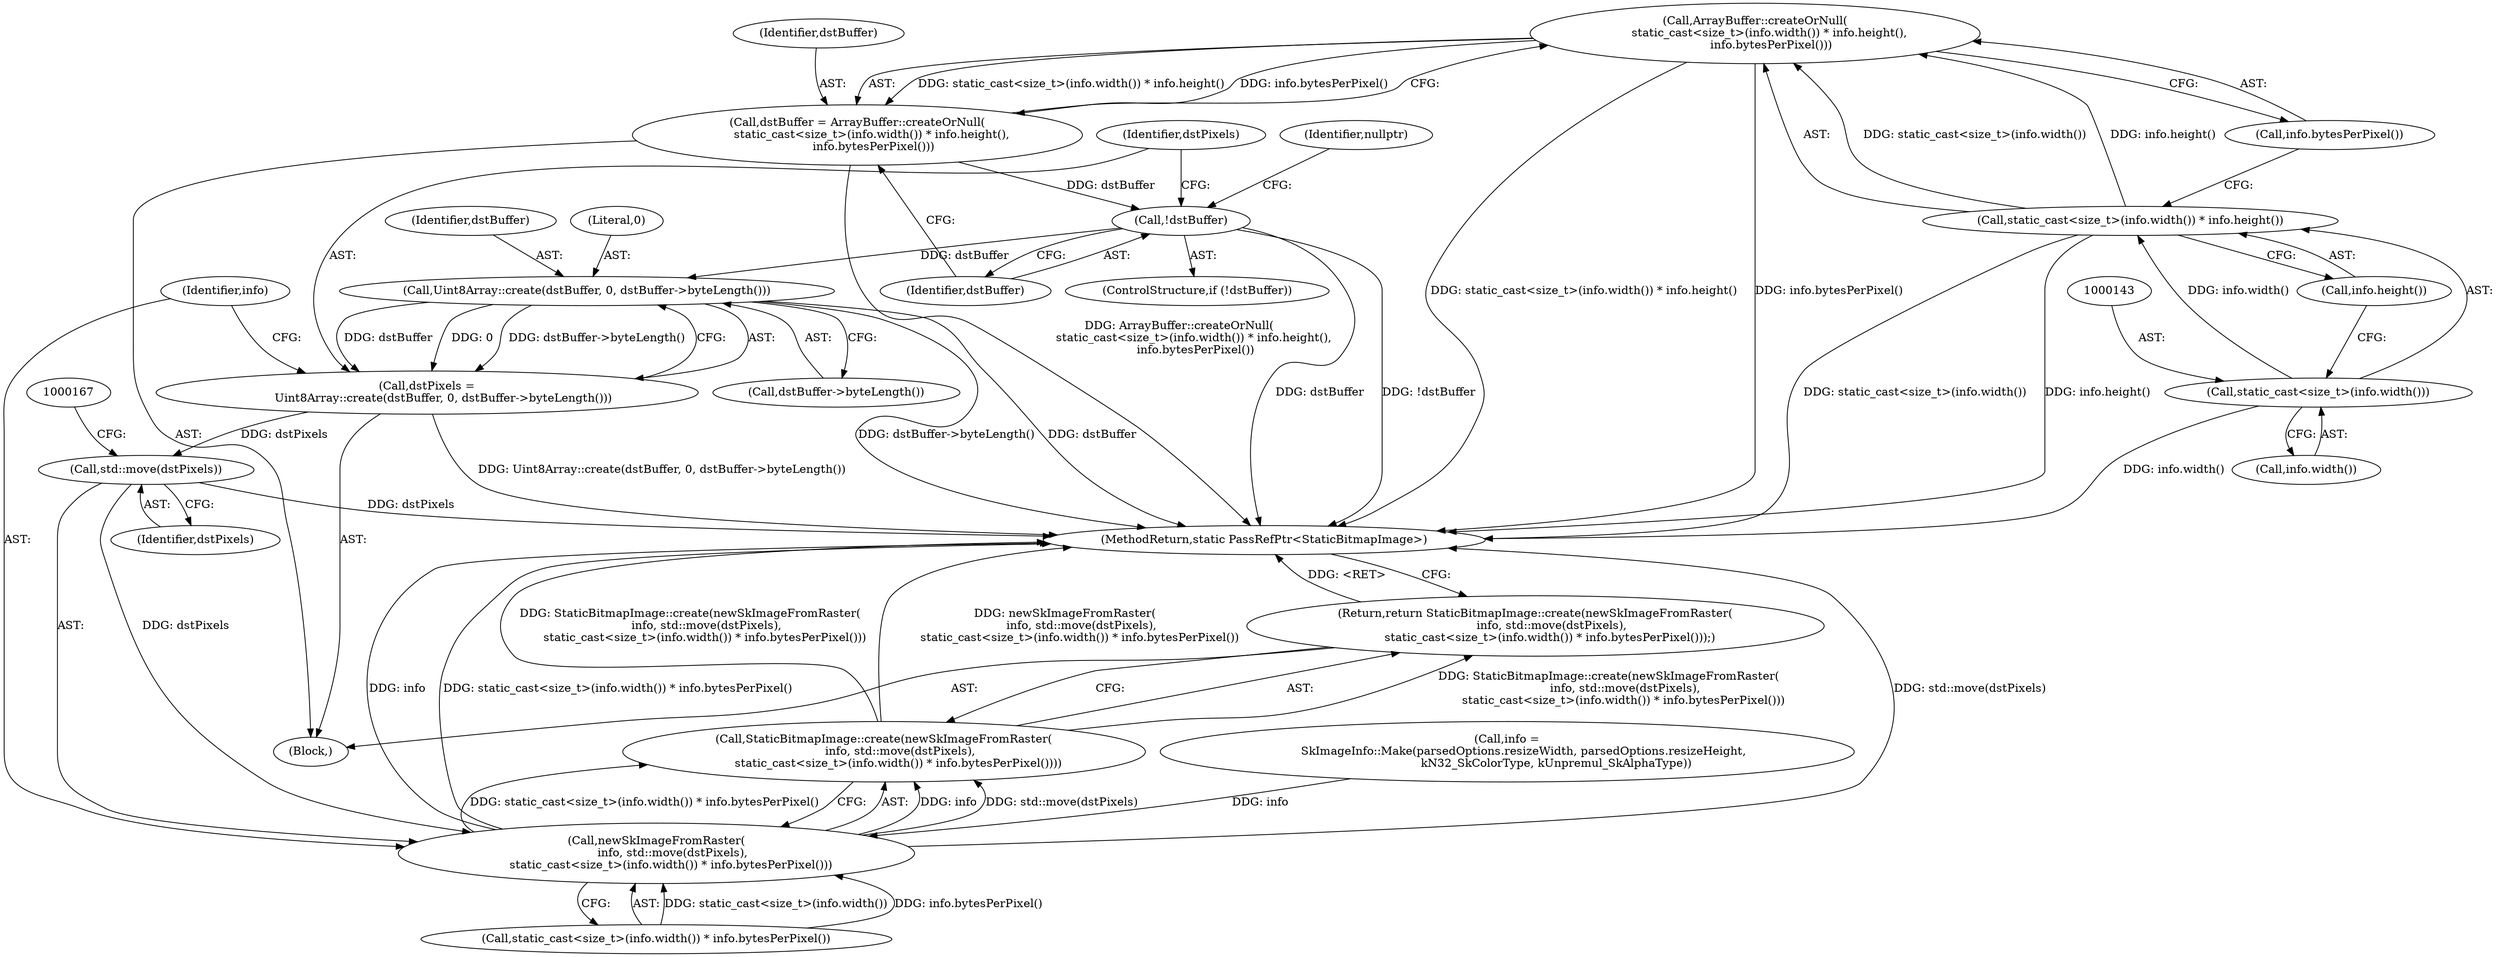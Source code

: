 digraph "0_Chrome_d59a4441697f6253e7dc3f7ae5caad6e5fd2c778_1@API" {
"1000140" [label="(Call,ArrayBuffer::createOrNull(\n        static_cast<size_t>(info.width()) * info.height(),\n         info.bytesPerPixel()))"];
"1000141" [label="(Call,static_cast<size_t>(info.width()) * info.height())"];
"1000142" [label="(Call,static_cast<size_t>(info.width()))"];
"1000138" [label="(Call,dstBuffer = ArrayBuffer::createOrNull(\n        static_cast<size_t>(info.width()) * info.height(),\n         info.bytesPerPixel()))"];
"1000148" [label="(Call,!dstBuffer)"];
"1000155" [label="(Call,Uint8Array::create(dstBuffer, 0, dstBuffer->byteLength()))"];
"1000153" [label="(Call,dstPixels =\n         Uint8Array::create(dstBuffer, 0, dstBuffer->byteLength()))"];
"1000163" [label="(Call,std::move(dstPixels))"];
"1000161" [label="(Call,newSkImageFromRaster(\n         info, std::move(dstPixels),\n        static_cast<size_t>(info.width()) * info.bytesPerPixel()))"];
"1000160" [label="(Call,StaticBitmapImage::create(newSkImageFromRaster(\n         info, std::move(dstPixels),\n        static_cast<size_t>(info.width()) * info.bytesPerPixel())))"];
"1000159" [label="(Return,return StaticBitmapImage::create(newSkImageFromRaster(\n         info, std::move(dstPixels),\n        static_cast<size_t>(info.width()) * info.bytesPerPixel()));)"];
"1000159" [label="(Return,return StaticBitmapImage::create(newSkImageFromRaster(\n         info, std::move(dstPixels),\n        static_cast<size_t>(info.width()) * info.bytesPerPixel()));)"];
"1000158" [label="(Call,dstBuffer->byteLength())"];
"1000162" [label="(Identifier,info)"];
"1000142" [label="(Call,static_cast<size_t>(info.width()))"];
"1000153" [label="(Call,dstPixels =\n         Uint8Array::create(dstBuffer, 0, dstBuffer->byteLength()))"];
"1000163" [label="(Call,std::move(dstPixels))"];
"1000151" [label="(Identifier,nullptr)"];
"1000147" [label="(ControlStructure,if (!dstBuffer))"];
"1000124" [label="(Block,)"];
"1000126" [label="(Call,info =\n         SkImageInfo::Make(parsedOptions.resizeWidth, parsedOptions.resizeHeight,\n                           kN32_SkColorType, kUnpremul_SkAlphaType))"];
"1000160" [label="(Call,StaticBitmapImage::create(newSkImageFromRaster(\n         info, std::move(dstPixels),\n        static_cast<size_t>(info.width()) * info.bytesPerPixel())))"];
"1000164" [label="(Identifier,dstPixels)"];
"1000154" [label="(Identifier,dstPixels)"];
"1000161" [label="(Call,newSkImageFromRaster(\n         info, std::move(dstPixels),\n        static_cast<size_t>(info.width()) * info.bytesPerPixel()))"];
"1000141" [label="(Call,static_cast<size_t>(info.width()) * info.height())"];
"1000155" [label="(Call,Uint8Array::create(dstBuffer, 0, dstBuffer->byteLength()))"];
"1000388" [label="(MethodReturn,static PassRefPtr<StaticBitmapImage>)"];
"1000157" [label="(Literal,0)"];
"1000139" [label="(Identifier,dstBuffer)"];
"1000140" [label="(Call,ArrayBuffer::createOrNull(\n        static_cast<size_t>(info.width()) * info.height(),\n         info.bytesPerPixel()))"];
"1000149" [label="(Identifier,dstBuffer)"];
"1000145" [label="(Call,info.height())"];
"1000156" [label="(Identifier,dstBuffer)"];
"1000165" [label="(Call,static_cast<size_t>(info.width()) * info.bytesPerPixel())"];
"1000144" [label="(Call,info.width())"];
"1000146" [label="(Call,info.bytesPerPixel())"];
"1000148" [label="(Call,!dstBuffer)"];
"1000138" [label="(Call,dstBuffer = ArrayBuffer::createOrNull(\n        static_cast<size_t>(info.width()) * info.height(),\n         info.bytesPerPixel()))"];
"1000140" -> "1000138"  [label="AST: "];
"1000140" -> "1000146"  [label="CFG: "];
"1000141" -> "1000140"  [label="AST: "];
"1000146" -> "1000140"  [label="AST: "];
"1000138" -> "1000140"  [label="CFG: "];
"1000140" -> "1000388"  [label="DDG: static_cast<size_t>(info.width()) * info.height()"];
"1000140" -> "1000388"  [label="DDG: info.bytesPerPixel()"];
"1000140" -> "1000138"  [label="DDG: static_cast<size_t>(info.width()) * info.height()"];
"1000140" -> "1000138"  [label="DDG: info.bytesPerPixel()"];
"1000141" -> "1000140"  [label="DDG: static_cast<size_t>(info.width())"];
"1000141" -> "1000140"  [label="DDG: info.height()"];
"1000141" -> "1000145"  [label="CFG: "];
"1000142" -> "1000141"  [label="AST: "];
"1000145" -> "1000141"  [label="AST: "];
"1000146" -> "1000141"  [label="CFG: "];
"1000141" -> "1000388"  [label="DDG: static_cast<size_t>(info.width())"];
"1000141" -> "1000388"  [label="DDG: info.height()"];
"1000142" -> "1000141"  [label="DDG: info.width()"];
"1000142" -> "1000144"  [label="CFG: "];
"1000143" -> "1000142"  [label="AST: "];
"1000144" -> "1000142"  [label="AST: "];
"1000145" -> "1000142"  [label="CFG: "];
"1000142" -> "1000388"  [label="DDG: info.width()"];
"1000138" -> "1000124"  [label="AST: "];
"1000139" -> "1000138"  [label="AST: "];
"1000149" -> "1000138"  [label="CFG: "];
"1000138" -> "1000388"  [label="DDG: ArrayBuffer::createOrNull(\n        static_cast<size_t>(info.width()) * info.height(),\n         info.bytesPerPixel())"];
"1000138" -> "1000148"  [label="DDG: dstBuffer"];
"1000148" -> "1000147"  [label="AST: "];
"1000148" -> "1000149"  [label="CFG: "];
"1000149" -> "1000148"  [label="AST: "];
"1000151" -> "1000148"  [label="CFG: "];
"1000154" -> "1000148"  [label="CFG: "];
"1000148" -> "1000388"  [label="DDG: dstBuffer"];
"1000148" -> "1000388"  [label="DDG: !dstBuffer"];
"1000148" -> "1000155"  [label="DDG: dstBuffer"];
"1000155" -> "1000153"  [label="AST: "];
"1000155" -> "1000158"  [label="CFG: "];
"1000156" -> "1000155"  [label="AST: "];
"1000157" -> "1000155"  [label="AST: "];
"1000158" -> "1000155"  [label="AST: "];
"1000153" -> "1000155"  [label="CFG: "];
"1000155" -> "1000388"  [label="DDG: dstBuffer->byteLength()"];
"1000155" -> "1000388"  [label="DDG: dstBuffer"];
"1000155" -> "1000153"  [label="DDG: dstBuffer"];
"1000155" -> "1000153"  [label="DDG: 0"];
"1000155" -> "1000153"  [label="DDG: dstBuffer->byteLength()"];
"1000153" -> "1000124"  [label="AST: "];
"1000154" -> "1000153"  [label="AST: "];
"1000162" -> "1000153"  [label="CFG: "];
"1000153" -> "1000388"  [label="DDG: Uint8Array::create(dstBuffer, 0, dstBuffer->byteLength())"];
"1000153" -> "1000163"  [label="DDG: dstPixels"];
"1000163" -> "1000161"  [label="AST: "];
"1000163" -> "1000164"  [label="CFG: "];
"1000164" -> "1000163"  [label="AST: "];
"1000167" -> "1000163"  [label="CFG: "];
"1000163" -> "1000388"  [label="DDG: dstPixels"];
"1000163" -> "1000161"  [label="DDG: dstPixels"];
"1000161" -> "1000160"  [label="AST: "];
"1000161" -> "1000165"  [label="CFG: "];
"1000162" -> "1000161"  [label="AST: "];
"1000165" -> "1000161"  [label="AST: "];
"1000160" -> "1000161"  [label="CFG: "];
"1000161" -> "1000388"  [label="DDG: std::move(dstPixels)"];
"1000161" -> "1000388"  [label="DDG: info"];
"1000161" -> "1000388"  [label="DDG: static_cast<size_t>(info.width()) * info.bytesPerPixel()"];
"1000161" -> "1000160"  [label="DDG: info"];
"1000161" -> "1000160"  [label="DDG: std::move(dstPixels)"];
"1000161" -> "1000160"  [label="DDG: static_cast<size_t>(info.width()) * info.bytesPerPixel()"];
"1000126" -> "1000161"  [label="DDG: info"];
"1000165" -> "1000161"  [label="DDG: static_cast<size_t>(info.width())"];
"1000165" -> "1000161"  [label="DDG: info.bytesPerPixel()"];
"1000160" -> "1000159"  [label="AST: "];
"1000159" -> "1000160"  [label="CFG: "];
"1000160" -> "1000388"  [label="DDG: StaticBitmapImage::create(newSkImageFromRaster(\n         info, std::move(dstPixels),\n        static_cast<size_t>(info.width()) * info.bytesPerPixel()))"];
"1000160" -> "1000388"  [label="DDG: newSkImageFromRaster(\n         info, std::move(dstPixels),\n        static_cast<size_t>(info.width()) * info.bytesPerPixel())"];
"1000160" -> "1000159"  [label="DDG: StaticBitmapImage::create(newSkImageFromRaster(\n         info, std::move(dstPixels),\n        static_cast<size_t>(info.width()) * info.bytesPerPixel()))"];
"1000159" -> "1000124"  [label="AST: "];
"1000388" -> "1000159"  [label="CFG: "];
"1000159" -> "1000388"  [label="DDG: <RET>"];
}
